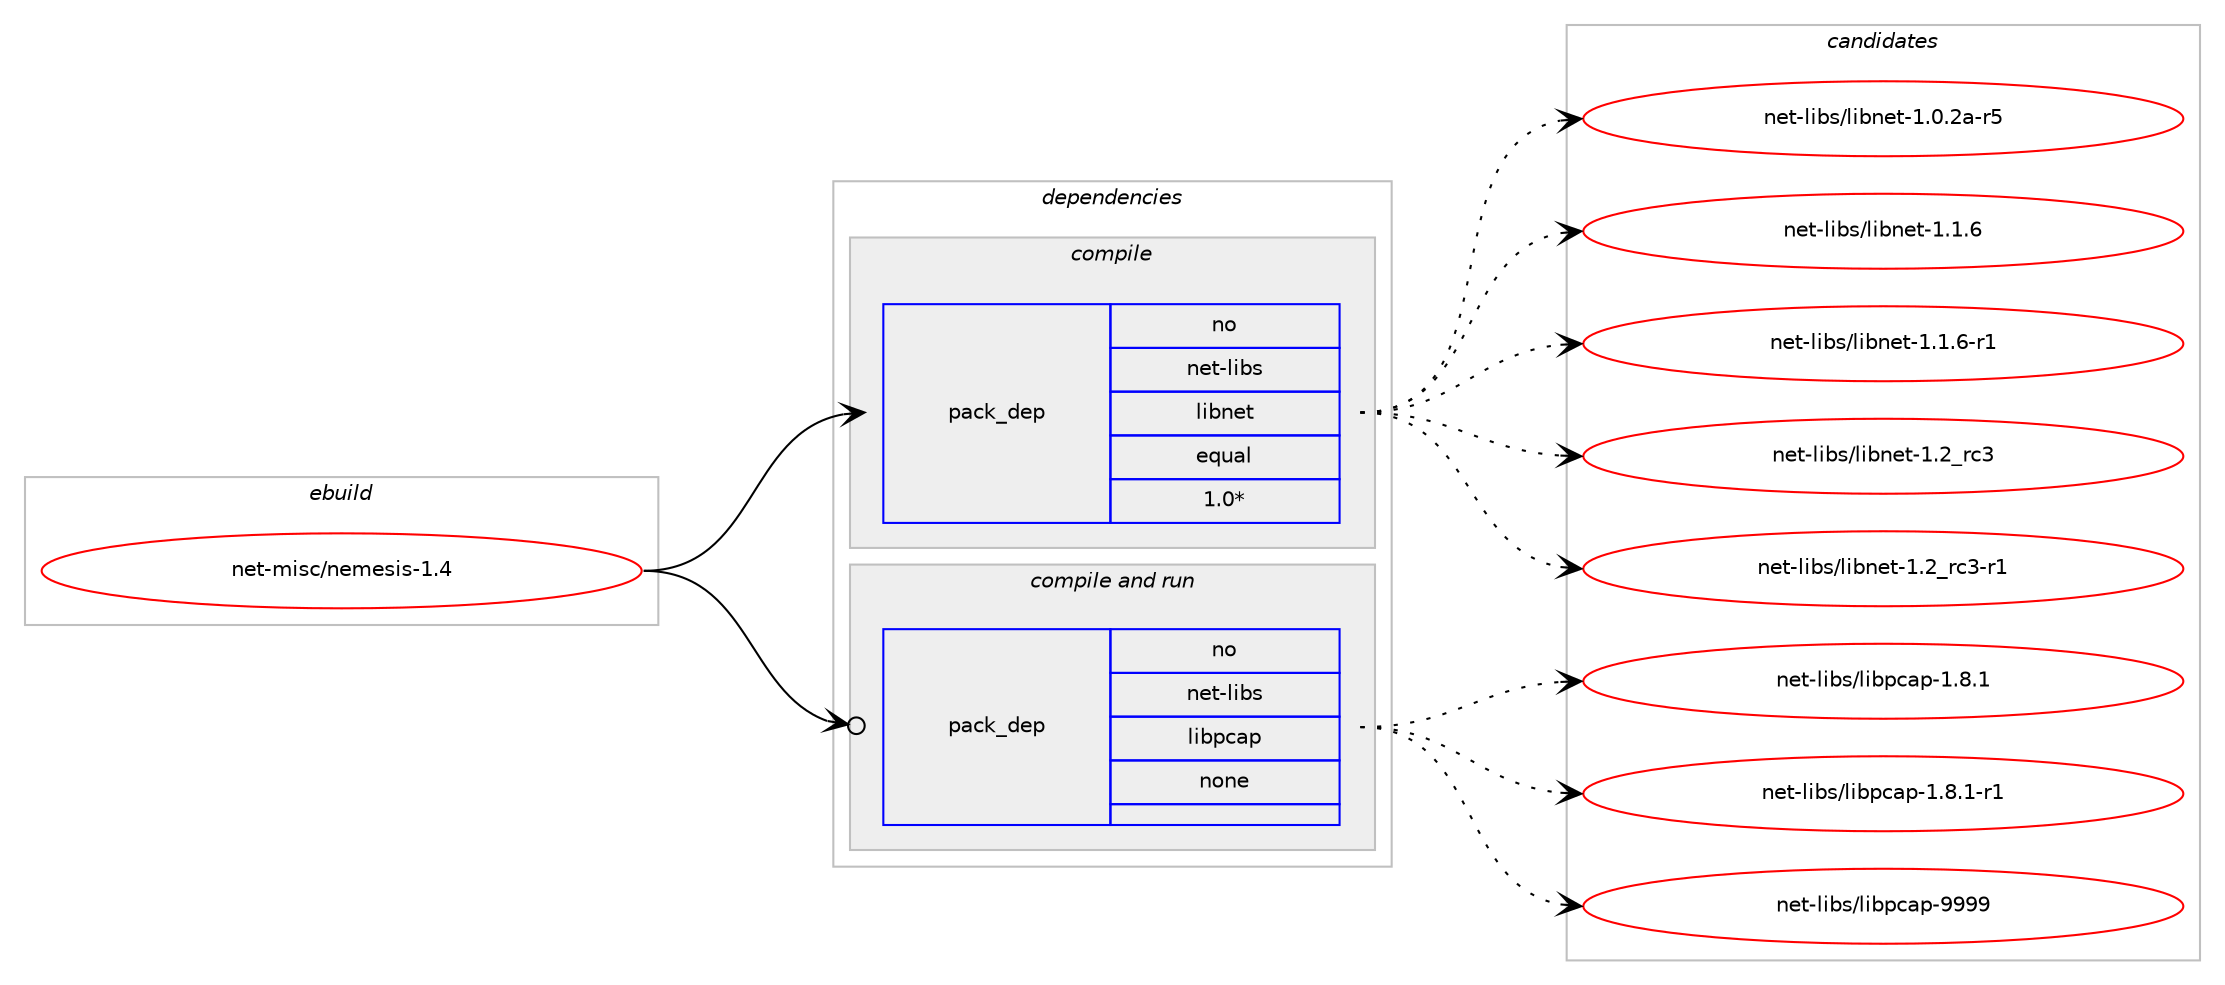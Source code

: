 digraph prolog {

# *************
# Graph options
# *************

newrank=true;
concentrate=true;
compound=true;
graph [rankdir=LR,fontname=Helvetica,fontsize=10,ranksep=1.5];#, ranksep=2.5, nodesep=0.2];
edge  [arrowhead=vee];
node  [fontname=Helvetica,fontsize=10];

# **********
# The ebuild
# **********

subgraph cluster_leftcol {
color=gray;
rank=same;
label=<<i>ebuild</i>>;
id [label="net-misc/nemesis-1.4", color=red, width=4, href="../net-misc/nemesis-1.4.svg"];
}

# ****************
# The dependencies
# ****************

subgraph cluster_midcol {
color=gray;
label=<<i>dependencies</i>>;
subgraph cluster_compile {
fillcolor="#eeeeee";
style=filled;
label=<<i>compile</i>>;
subgraph pack314427 {
dependency427574 [label=<<TABLE BORDER="0" CELLBORDER="1" CELLSPACING="0" CELLPADDING="4" WIDTH="220"><TR><TD ROWSPAN="6" CELLPADDING="30">pack_dep</TD></TR><TR><TD WIDTH="110">no</TD></TR><TR><TD>net-libs</TD></TR><TR><TD>libnet</TD></TR><TR><TD>equal</TD></TR><TR><TD>1.0*</TD></TR></TABLE>>, shape=none, color=blue];
}
id:e -> dependency427574:w [weight=20,style="solid",arrowhead="vee"];
}
subgraph cluster_compileandrun {
fillcolor="#eeeeee";
style=filled;
label=<<i>compile and run</i>>;
subgraph pack314428 {
dependency427575 [label=<<TABLE BORDER="0" CELLBORDER="1" CELLSPACING="0" CELLPADDING="4" WIDTH="220"><TR><TD ROWSPAN="6" CELLPADDING="30">pack_dep</TD></TR><TR><TD WIDTH="110">no</TD></TR><TR><TD>net-libs</TD></TR><TR><TD>libpcap</TD></TR><TR><TD>none</TD></TR><TR><TD></TD></TR></TABLE>>, shape=none, color=blue];
}
id:e -> dependency427575:w [weight=20,style="solid",arrowhead="odotvee"];
}
subgraph cluster_run {
fillcolor="#eeeeee";
style=filled;
label=<<i>run</i>>;
}
}

# **************
# The candidates
# **************

subgraph cluster_choices {
rank=same;
color=gray;
label=<<i>candidates</i>>;

subgraph choice314427 {
color=black;
nodesep=1;
choice11010111645108105981154710810598110101116454946484650974511453 [label="net-libs/libnet-1.0.2a-r5", color=red, width=4,href="../net-libs/libnet-1.0.2a-r5.svg"];
choice11010111645108105981154710810598110101116454946494654 [label="net-libs/libnet-1.1.6", color=red, width=4,href="../net-libs/libnet-1.1.6.svg"];
choice110101116451081059811547108105981101011164549464946544511449 [label="net-libs/libnet-1.1.6-r1", color=red, width=4,href="../net-libs/libnet-1.1.6-r1.svg"];
choice1101011164510810598115471081059811010111645494650951149951 [label="net-libs/libnet-1.2_rc3", color=red, width=4,href="../net-libs/libnet-1.2_rc3.svg"];
choice11010111645108105981154710810598110101116454946509511499514511449 [label="net-libs/libnet-1.2_rc3-r1", color=red, width=4,href="../net-libs/libnet-1.2_rc3-r1.svg"];
dependency427574:e -> choice11010111645108105981154710810598110101116454946484650974511453:w [style=dotted,weight="100"];
dependency427574:e -> choice11010111645108105981154710810598110101116454946494654:w [style=dotted,weight="100"];
dependency427574:e -> choice110101116451081059811547108105981101011164549464946544511449:w [style=dotted,weight="100"];
dependency427574:e -> choice1101011164510810598115471081059811010111645494650951149951:w [style=dotted,weight="100"];
dependency427574:e -> choice11010111645108105981154710810598110101116454946509511499514511449:w [style=dotted,weight="100"];
}
subgraph choice314428 {
color=black;
nodesep=1;
choice110101116451081059811547108105981129997112454946564649 [label="net-libs/libpcap-1.8.1", color=red, width=4,href="../net-libs/libpcap-1.8.1.svg"];
choice1101011164510810598115471081059811299971124549465646494511449 [label="net-libs/libpcap-1.8.1-r1", color=red, width=4,href="../net-libs/libpcap-1.8.1-r1.svg"];
choice1101011164510810598115471081059811299971124557575757 [label="net-libs/libpcap-9999", color=red, width=4,href="../net-libs/libpcap-9999.svg"];
dependency427575:e -> choice110101116451081059811547108105981129997112454946564649:w [style=dotted,weight="100"];
dependency427575:e -> choice1101011164510810598115471081059811299971124549465646494511449:w [style=dotted,weight="100"];
dependency427575:e -> choice1101011164510810598115471081059811299971124557575757:w [style=dotted,weight="100"];
}
}

}
